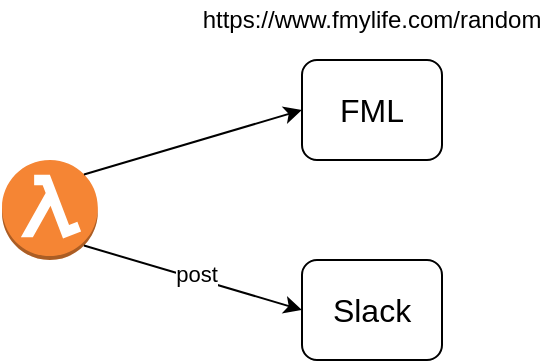 <mxfile version="13.10.0" type="embed">
    <diagram id="nAgvennKlTNrGjOq3ARd" name="Page-1">
        <mxGraphModel dx="843" dy="337" grid="1" gridSize="10" guides="1" tooltips="1" connect="1" arrows="1" fold="1" page="1" pageScale="1" pageWidth="850" pageHeight="1100" math="0" shadow="0">
            <root>
                <mxCell id="0"/>
                <mxCell id="1" parent="0"/>
                <mxCell id="3" value="FML" style="rounded=1;whiteSpace=wrap;html=1;fontSize=16;" parent="1" vertex="1">
                    <mxGeometry x="410" y="90" width="70" height="50" as="geometry"/>
                </mxCell>
                <mxCell id="4" value="" style="outlineConnect=0;dashed=0;verticalLabelPosition=bottom;verticalAlign=top;align=center;html=1;shape=mxgraph.aws3.lambda_function;fillColor=#F58534;gradientColor=none;fontSize=16;" parent="1" vertex="1">
                    <mxGeometry x="260" y="140" width="47.92" height="50" as="geometry"/>
                </mxCell>
                <mxCell id="5" value="Slack" style="rounded=1;whiteSpace=wrap;html=1;fontSize=16;" vertex="1" parent="1">
                    <mxGeometry x="410" y="190" width="70" height="50" as="geometry"/>
                </mxCell>
                <mxCell id="6" value="" style="endArrow=classic;html=1;exitX=0.855;exitY=0.145;exitDx=0;exitDy=0;entryX=0;entryY=0.5;entryDx=0;entryDy=0;exitPerimeter=0;" edge="1" parent="1" source="4" target="3">
                    <mxGeometry width="50" height="50" relative="1" as="geometry">
                        <mxPoint x="400" y="200" as="sourcePoint"/>
                        <mxPoint x="450" y="150" as="targetPoint"/>
                    </mxGeometry>
                </mxCell>
                <mxCell id="7" value="" style="endArrow=classic;html=1;exitX=0.855;exitY=0.855;exitDx=0;exitDy=0;entryX=0;entryY=0.5;entryDx=0;entryDy=0;exitPerimeter=0;" edge="1" parent="1" source="4" target="5">
                    <mxGeometry width="50" height="50" relative="1" as="geometry">
                        <mxPoint x="170" y="175" as="sourcePoint"/>
                        <mxPoint x="270" y="175" as="targetPoint"/>
                    </mxGeometry>
                </mxCell>
                <mxCell id="11" value="post" style="edgeLabel;html=1;align=center;verticalAlign=middle;resizable=0;points=[];" vertex="1" connectable="0" parent="7">
                    <mxGeometry x="0.015" y="2" relative="1" as="geometry">
                        <mxPoint as="offset"/>
                    </mxGeometry>
                </mxCell>
                <UserObject label="https://www.fmylife.com/random" link="https://www.fmylife.com/random" id="12">
                    <mxCell style="text;html=1;strokeColor=none;fillColor=none;align=center;verticalAlign=middle;whiteSpace=wrap;rounded=0;" vertex="1" parent="1">
                        <mxGeometry x="425" y="60" width="40" height="20" as="geometry"/>
                    </mxCell>
                </UserObject>
            </root>
        </mxGraphModel>
    </diagram>
</mxfile>
